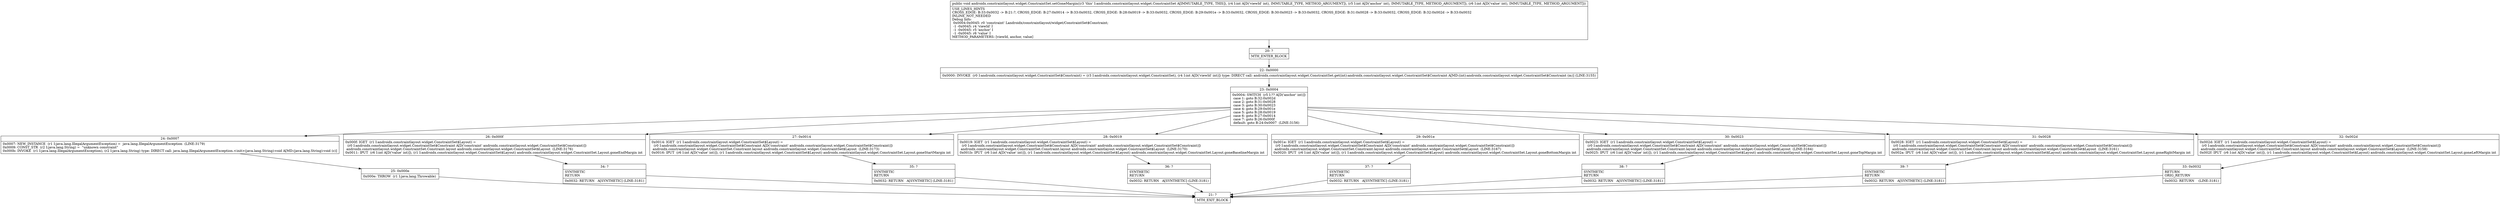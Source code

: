 digraph "CFG forandroidx.constraintlayout.widget.ConstraintSet.setGoneMargin(III)V" {
Node_20 [shape=record,label="{20\:\ ?|MTH_ENTER_BLOCK\l}"];
Node_22 [shape=record,label="{22\:\ 0x0000|0x0000: INVOKE  (r0 I:androidx.constraintlayout.widget.ConstraintSet$Constraint) = (r3 I:androidx.constraintlayout.widget.ConstraintSet), (r4 I:int A[D('viewId' int)]) type: DIRECT call: androidx.constraintlayout.widget.ConstraintSet.get(int):androidx.constraintlayout.widget.ConstraintSet$Constraint A[MD:(int):androidx.constraintlayout.widget.ConstraintSet$Constraint (m)] (LINE:3155)\l}"];
Node_23 [shape=record,label="{23\:\ 0x0004|0x0004: SWITCH  (r5 I:?? A[D('anchor' int)])\l case 1: goto B:32:0x002d\l case 2: goto B:31:0x0028\l case 3: goto B:30:0x0023\l case 4: goto B:29:0x001e\l case 5: goto B:28:0x0019\l case 6: goto B:27:0x0014\l case 7: goto B:26:0x000f\l default: goto B:24:0x0007  (LINE:3156)\l}"];
Node_24 [shape=record,label="{24\:\ 0x0007|0x0007: NEW_INSTANCE  (r1 I:java.lang.IllegalArgumentException) =  java.lang.IllegalArgumentException  (LINE:3179)\l0x0009: CONST_STR  (r2 I:java.lang.String) =  \"unknown constraint\" \l0x000b: INVOKE  (r1 I:java.lang.IllegalArgumentException), (r2 I:java.lang.String) type: DIRECT call: java.lang.IllegalArgumentException.\<init\>(java.lang.String):void A[MD:(java.lang.String):void (c)]\l}"];
Node_25 [shape=record,label="{25\:\ 0x000e|0x000e: THROW  (r1 I:java.lang.Throwable) \l}"];
Node_21 [shape=record,label="{21\:\ ?|MTH_EXIT_BLOCK\l}"];
Node_26 [shape=record,label="{26\:\ 0x000f|0x000f: IGET  (r1 I:androidx.constraintlayout.widget.ConstraintSet$Layout) = \l  (r0 I:androidx.constraintlayout.widget.ConstraintSet$Constraint A[D('constraint' androidx.constraintlayout.widget.ConstraintSet$Constraint)])\l androidx.constraintlayout.widget.ConstraintSet.Constraint.layout androidx.constraintlayout.widget.ConstraintSet$Layout  (LINE:3176)\l0x0011: IPUT  (r6 I:int A[D('value' int)]), (r1 I:androidx.constraintlayout.widget.ConstraintSet$Layout) androidx.constraintlayout.widget.ConstraintSet.Layout.goneEndMargin int \l}"];
Node_34 [shape=record,label="{34\:\ ?|SYNTHETIC\lRETURN\l|0x0032: RETURN   A[SYNTHETIC] (LINE:3181)\l}"];
Node_27 [shape=record,label="{27\:\ 0x0014|0x0014: IGET  (r1 I:androidx.constraintlayout.widget.ConstraintSet$Layout) = \l  (r0 I:androidx.constraintlayout.widget.ConstraintSet$Constraint A[D('constraint' androidx.constraintlayout.widget.ConstraintSet$Constraint)])\l androidx.constraintlayout.widget.ConstraintSet.Constraint.layout androidx.constraintlayout.widget.ConstraintSet$Layout  (LINE:3173)\l0x0016: IPUT  (r6 I:int A[D('value' int)]), (r1 I:androidx.constraintlayout.widget.ConstraintSet$Layout) androidx.constraintlayout.widget.ConstraintSet.Layout.goneStartMargin int \l}"];
Node_35 [shape=record,label="{35\:\ ?|SYNTHETIC\lRETURN\l|0x0032: RETURN   A[SYNTHETIC] (LINE:3181)\l}"];
Node_28 [shape=record,label="{28\:\ 0x0019|0x0019: IGET  (r1 I:androidx.constraintlayout.widget.ConstraintSet$Layout) = \l  (r0 I:androidx.constraintlayout.widget.ConstraintSet$Constraint A[D('constraint' androidx.constraintlayout.widget.ConstraintSet$Constraint)])\l androidx.constraintlayout.widget.ConstraintSet.Constraint.layout androidx.constraintlayout.widget.ConstraintSet$Layout  (LINE:3170)\l0x001b: IPUT  (r6 I:int A[D('value' int)]), (r1 I:androidx.constraintlayout.widget.ConstraintSet$Layout) androidx.constraintlayout.widget.ConstraintSet.Layout.goneBaselineMargin int \l}"];
Node_36 [shape=record,label="{36\:\ ?|SYNTHETIC\lRETURN\l|0x0032: RETURN   A[SYNTHETIC] (LINE:3181)\l}"];
Node_29 [shape=record,label="{29\:\ 0x001e|0x001e: IGET  (r1 I:androidx.constraintlayout.widget.ConstraintSet$Layout) = \l  (r0 I:androidx.constraintlayout.widget.ConstraintSet$Constraint A[D('constraint' androidx.constraintlayout.widget.ConstraintSet$Constraint)])\l androidx.constraintlayout.widget.ConstraintSet.Constraint.layout androidx.constraintlayout.widget.ConstraintSet$Layout  (LINE:3167)\l0x0020: IPUT  (r6 I:int A[D('value' int)]), (r1 I:androidx.constraintlayout.widget.ConstraintSet$Layout) androidx.constraintlayout.widget.ConstraintSet.Layout.goneBottomMargin int \l}"];
Node_37 [shape=record,label="{37\:\ ?|SYNTHETIC\lRETURN\l|0x0032: RETURN   A[SYNTHETIC] (LINE:3181)\l}"];
Node_30 [shape=record,label="{30\:\ 0x0023|0x0023: IGET  (r1 I:androidx.constraintlayout.widget.ConstraintSet$Layout) = \l  (r0 I:androidx.constraintlayout.widget.ConstraintSet$Constraint A[D('constraint' androidx.constraintlayout.widget.ConstraintSet$Constraint)])\l androidx.constraintlayout.widget.ConstraintSet.Constraint.layout androidx.constraintlayout.widget.ConstraintSet$Layout  (LINE:3164)\l0x0025: IPUT  (r6 I:int A[D('value' int)]), (r1 I:androidx.constraintlayout.widget.ConstraintSet$Layout) androidx.constraintlayout.widget.ConstraintSet.Layout.goneTopMargin int \l}"];
Node_38 [shape=record,label="{38\:\ ?|SYNTHETIC\lRETURN\l|0x0032: RETURN   A[SYNTHETIC] (LINE:3181)\l}"];
Node_31 [shape=record,label="{31\:\ 0x0028|0x0028: IGET  (r1 I:androidx.constraintlayout.widget.ConstraintSet$Layout) = \l  (r0 I:androidx.constraintlayout.widget.ConstraintSet$Constraint A[D('constraint' androidx.constraintlayout.widget.ConstraintSet$Constraint)])\l androidx.constraintlayout.widget.ConstraintSet.Constraint.layout androidx.constraintlayout.widget.ConstraintSet$Layout  (LINE:3161)\l0x002a: IPUT  (r6 I:int A[D('value' int)]), (r1 I:androidx.constraintlayout.widget.ConstraintSet$Layout) androidx.constraintlayout.widget.ConstraintSet.Layout.goneRightMargin int \l}"];
Node_39 [shape=record,label="{39\:\ ?|SYNTHETIC\lRETURN\l|0x0032: RETURN   A[SYNTHETIC] (LINE:3181)\l}"];
Node_32 [shape=record,label="{32\:\ 0x002d|0x002d: IGET  (r1 I:androidx.constraintlayout.widget.ConstraintSet$Layout) = \l  (r0 I:androidx.constraintlayout.widget.ConstraintSet$Constraint A[D('constraint' androidx.constraintlayout.widget.ConstraintSet$Constraint)])\l androidx.constraintlayout.widget.ConstraintSet.Constraint.layout androidx.constraintlayout.widget.ConstraintSet$Layout  (LINE:3158)\l0x002f: IPUT  (r6 I:int A[D('value' int)]), (r1 I:androidx.constraintlayout.widget.ConstraintSet$Layout) androidx.constraintlayout.widget.ConstraintSet.Layout.goneLeftMargin int \l}"];
Node_33 [shape=record,label="{33\:\ 0x0032|RETURN\lORIG_RETURN\l|0x0032: RETURN    (LINE:3181)\l}"];
MethodNode[shape=record,label="{public void androidx.constraintlayout.widget.ConstraintSet.setGoneMargin((r3 'this' I:androidx.constraintlayout.widget.ConstraintSet A[IMMUTABLE_TYPE, THIS]), (r4 I:int A[D('viewId' int), IMMUTABLE_TYPE, METHOD_ARGUMENT]), (r5 I:int A[D('anchor' int), IMMUTABLE_TYPE, METHOD_ARGUMENT]), (r6 I:int A[D('value' int), IMMUTABLE_TYPE, METHOD_ARGUMENT]))  | USE_LINES_HINTS\lCROSS_EDGE: B:33:0x0032 \-\> B:21:?, CROSS_EDGE: B:27:0x0014 \-\> B:33:0x0032, CROSS_EDGE: B:28:0x0019 \-\> B:33:0x0032, CROSS_EDGE: B:29:0x001e \-\> B:33:0x0032, CROSS_EDGE: B:30:0x0023 \-\> B:33:0x0032, CROSS_EDGE: B:31:0x0028 \-\> B:33:0x0032, CROSS_EDGE: B:32:0x002d \-\> B:33:0x0032\lINLINE_NOT_NEEDED\lDebug Info:\l  0x0004\-0x0045: r0 'constraint' Landroidx\/constraintlayout\/widget\/ConstraintSet$Constraint;\l  \-1 \-0x0045: r4 'viewId' I\l  \-1 \-0x0045: r5 'anchor' I\l  \-1 \-0x0045: r6 'value' I\lMETHOD_PARAMETERS: [viewId, anchor, value]\l}"];
MethodNode -> Node_20;Node_20 -> Node_22;
Node_22 -> Node_23;
Node_23 -> Node_24;
Node_23 -> Node_26;
Node_23 -> Node_27;
Node_23 -> Node_28;
Node_23 -> Node_29;
Node_23 -> Node_30;
Node_23 -> Node_31;
Node_23 -> Node_32;
Node_24 -> Node_25;
Node_25 -> Node_21;
Node_26 -> Node_34;
Node_34 -> Node_21;
Node_27 -> Node_35;
Node_35 -> Node_21;
Node_28 -> Node_36;
Node_36 -> Node_21;
Node_29 -> Node_37;
Node_37 -> Node_21;
Node_30 -> Node_38;
Node_38 -> Node_21;
Node_31 -> Node_39;
Node_39 -> Node_21;
Node_32 -> Node_33;
Node_33 -> Node_21;
}

